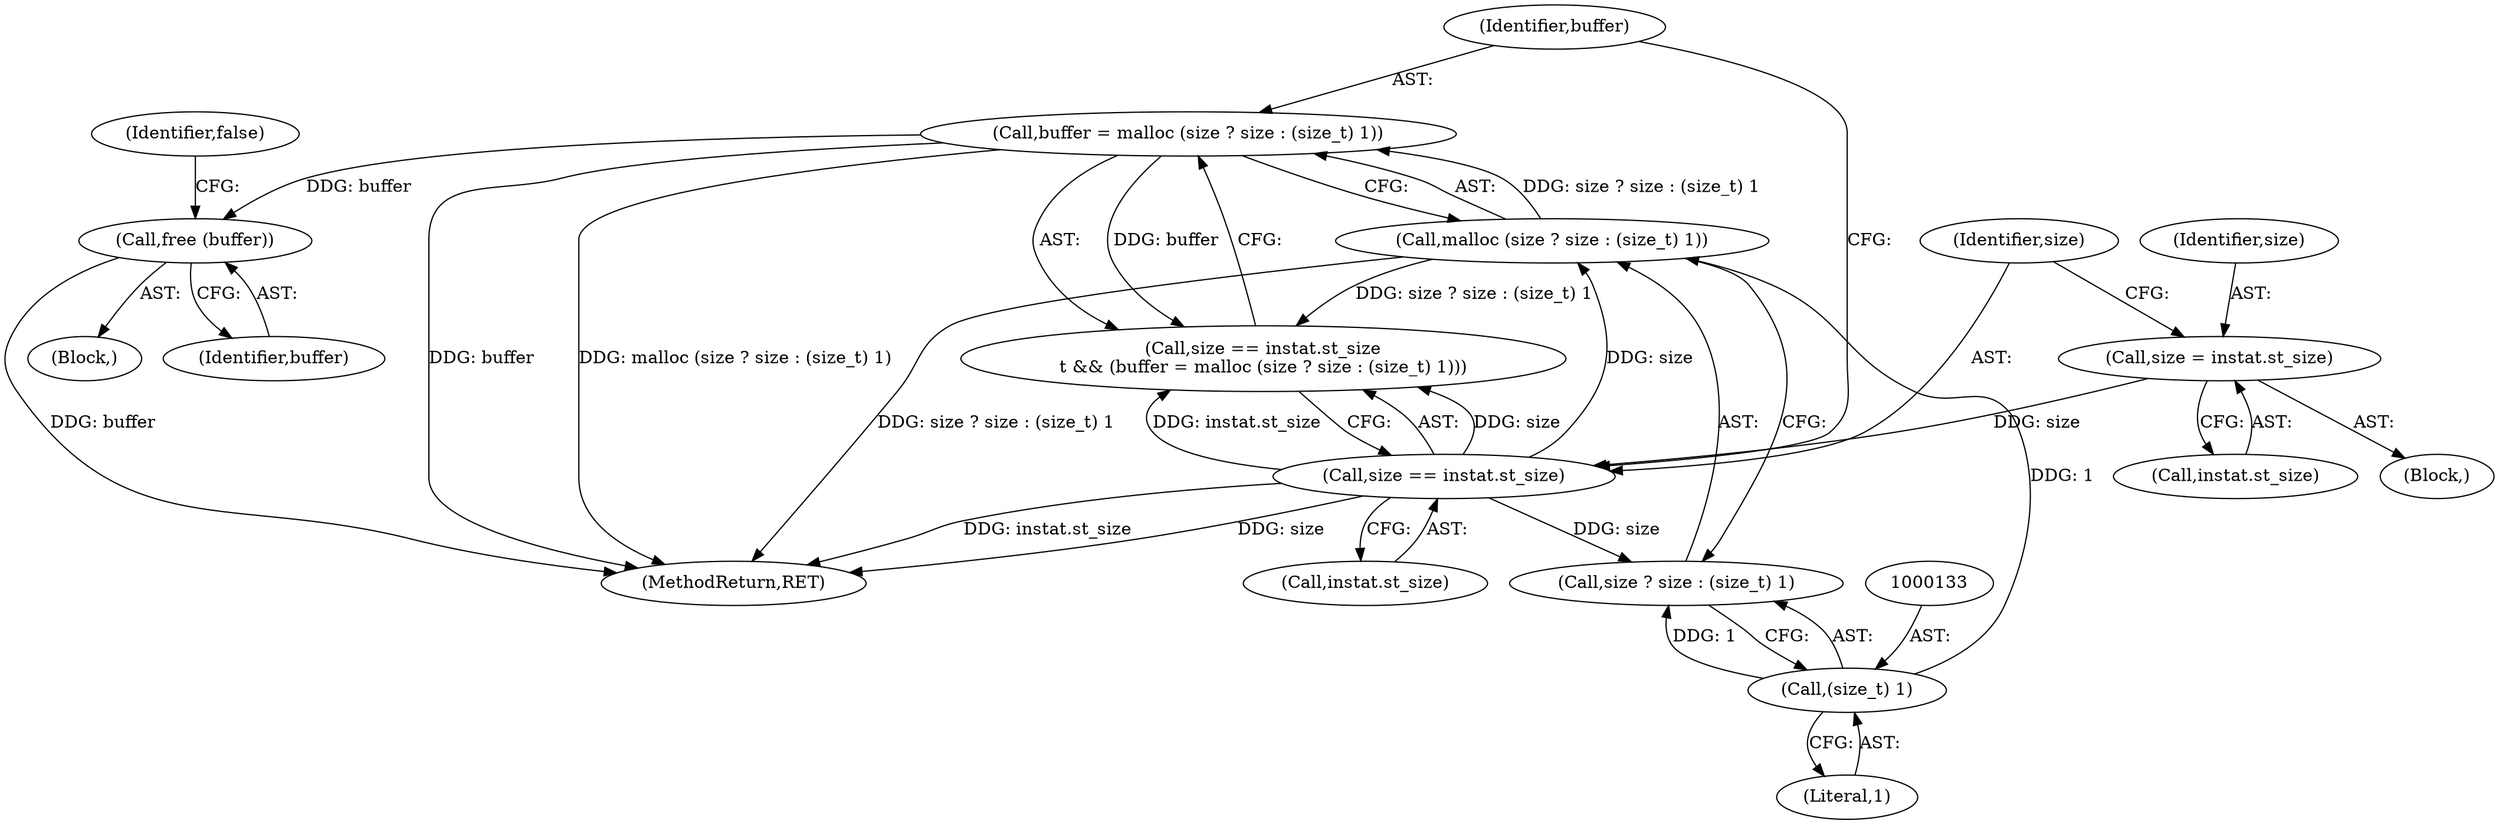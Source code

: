 digraph "0_savannah_dce4683cbbe107a95f1f0d45fabc304acfb5d71a@API" {
"1000192" [label="(Call,free (buffer))"];
"1000126" [label="(Call,buffer = malloc (size ? size : (size_t) 1))"];
"1000128" [label="(Call,malloc (size ? size : (size_t) 1))"];
"1000121" [label="(Call,size == instat.st_size)"];
"1000113" [label="(Call,size = instat.st_size)"];
"1000132" [label="(Call,(size_t) 1)"];
"1000189" [label="(Block,)"];
"1000193" [label="(Identifier,buffer)"];
"1000126" [label="(Call,buffer = malloc (size ? size : (size_t) 1))"];
"1000122" [label="(Identifier,size)"];
"1000106" [label="(Block,)"];
"1000127" [label="(Identifier,buffer)"];
"1000205" [label="(MethodReturn,RET)"];
"1000129" [label="(Call,size ? size : (size_t) 1)"];
"1000120" [label="(Call,size == instat.st_size\n\t && (buffer = malloc (size ? size : (size_t) 1)))"];
"1000132" [label="(Call,(size_t) 1)"];
"1000113" [label="(Call,size = instat.st_size)"];
"1000121" [label="(Call,size == instat.st_size)"];
"1000128" [label="(Call,malloc (size ? size : (size_t) 1))"];
"1000195" [label="(Identifier,false)"];
"1000123" [label="(Call,instat.st_size)"];
"1000114" [label="(Identifier,size)"];
"1000134" [label="(Literal,1)"];
"1000192" [label="(Call,free (buffer))"];
"1000115" [label="(Call,instat.st_size)"];
"1000192" -> "1000189"  [label="AST: "];
"1000192" -> "1000193"  [label="CFG: "];
"1000193" -> "1000192"  [label="AST: "];
"1000195" -> "1000192"  [label="CFG: "];
"1000192" -> "1000205"  [label="DDG: buffer"];
"1000126" -> "1000192"  [label="DDG: buffer"];
"1000126" -> "1000120"  [label="AST: "];
"1000126" -> "1000128"  [label="CFG: "];
"1000127" -> "1000126"  [label="AST: "];
"1000128" -> "1000126"  [label="AST: "];
"1000120" -> "1000126"  [label="CFG: "];
"1000126" -> "1000205"  [label="DDG: buffer"];
"1000126" -> "1000205"  [label="DDG: malloc (size ? size : (size_t) 1)"];
"1000126" -> "1000120"  [label="DDG: buffer"];
"1000128" -> "1000126"  [label="DDG: size ? size : (size_t) 1"];
"1000128" -> "1000129"  [label="CFG: "];
"1000129" -> "1000128"  [label="AST: "];
"1000128" -> "1000205"  [label="DDG: size ? size : (size_t) 1"];
"1000128" -> "1000120"  [label="DDG: size ? size : (size_t) 1"];
"1000121" -> "1000128"  [label="DDG: size"];
"1000132" -> "1000128"  [label="DDG: 1"];
"1000121" -> "1000120"  [label="AST: "];
"1000121" -> "1000123"  [label="CFG: "];
"1000122" -> "1000121"  [label="AST: "];
"1000123" -> "1000121"  [label="AST: "];
"1000127" -> "1000121"  [label="CFG: "];
"1000120" -> "1000121"  [label="CFG: "];
"1000121" -> "1000205"  [label="DDG: size"];
"1000121" -> "1000205"  [label="DDG: instat.st_size"];
"1000121" -> "1000120"  [label="DDG: size"];
"1000121" -> "1000120"  [label="DDG: instat.st_size"];
"1000113" -> "1000121"  [label="DDG: size"];
"1000121" -> "1000129"  [label="DDG: size"];
"1000113" -> "1000106"  [label="AST: "];
"1000113" -> "1000115"  [label="CFG: "];
"1000114" -> "1000113"  [label="AST: "];
"1000115" -> "1000113"  [label="AST: "];
"1000122" -> "1000113"  [label="CFG: "];
"1000132" -> "1000129"  [label="AST: "];
"1000132" -> "1000134"  [label="CFG: "];
"1000133" -> "1000132"  [label="AST: "];
"1000134" -> "1000132"  [label="AST: "];
"1000129" -> "1000132"  [label="CFG: "];
"1000132" -> "1000129"  [label="DDG: 1"];
}
